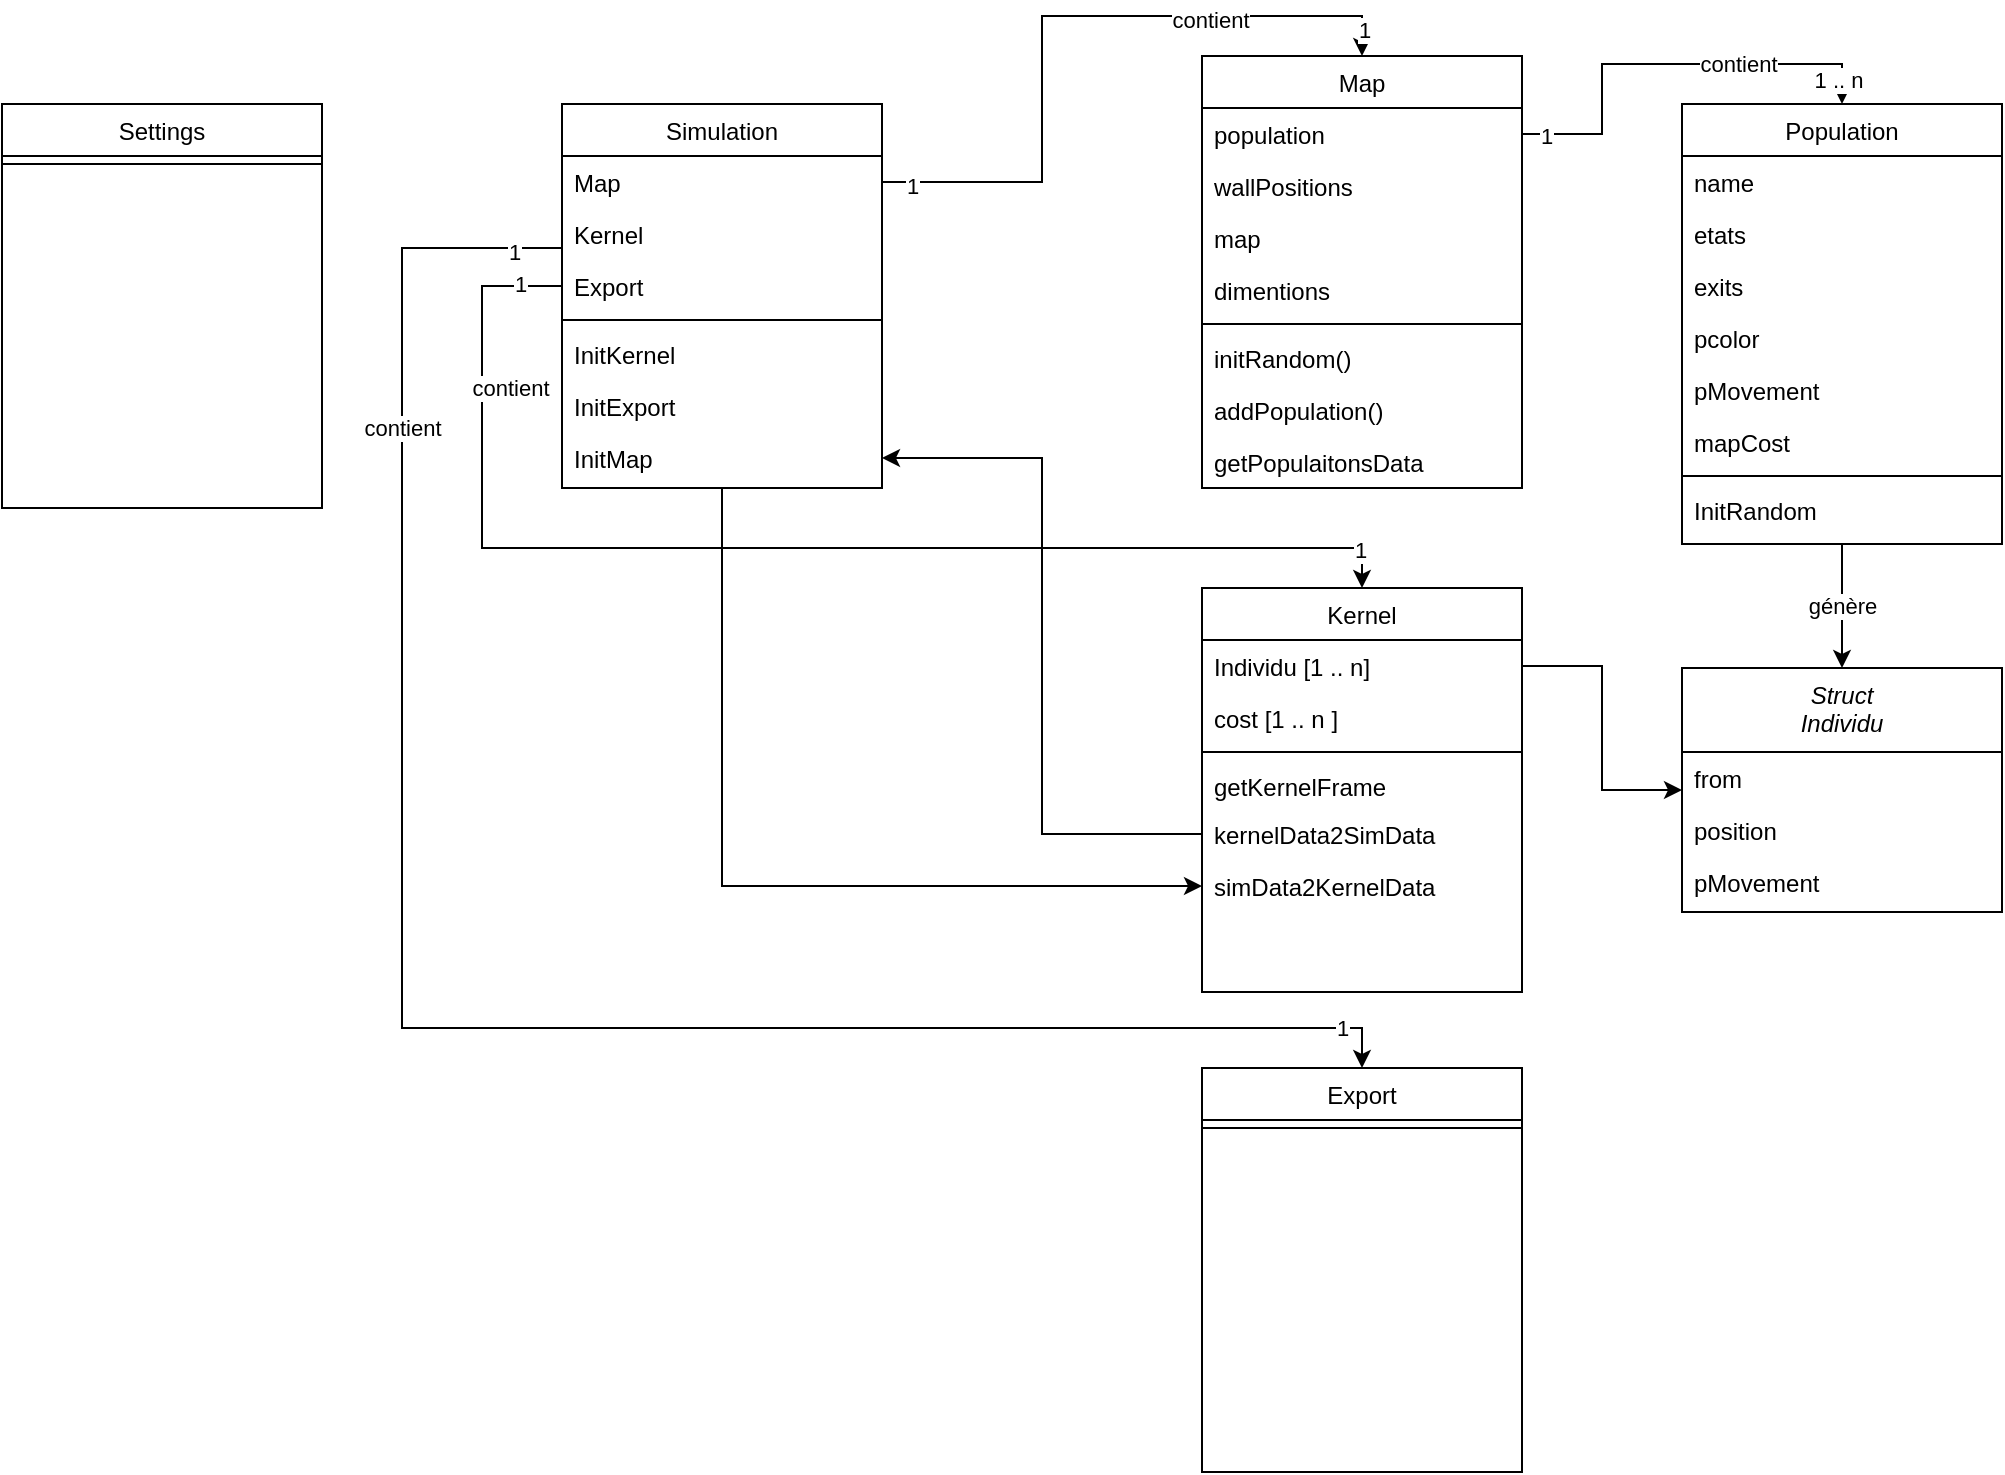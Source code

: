 <mxfile version="21.6.1" type="device">
  <diagram id="C5RBs43oDa-KdzZeNtuy" name="Page-1">
    <mxGraphModel dx="2021" dy="824" grid="1" gridSize="10" guides="1" tooltips="1" connect="1" arrows="1" fold="1" page="1" pageScale="1" pageWidth="827" pageHeight="1169" math="0" shadow="0">
      <root>
        <mxCell id="WIyWlLk6GJQsqaUBKTNV-0" />
        <mxCell id="WIyWlLk6GJQsqaUBKTNV-1" parent="WIyWlLk6GJQsqaUBKTNV-0" />
        <mxCell id="oUPcQ8sLtJiS37KYUQau-78" value="génère" style="edgeStyle=orthogonalEdgeStyle;rounded=0;orthogonalLoop=1;jettySize=auto;html=1;entryX=0.5;entryY=0;entryDx=0;entryDy=0;" parent="WIyWlLk6GJQsqaUBKTNV-1" source="zkfFHV4jXpPFQw0GAbJ--6" target="oUPcQ8sLtJiS37KYUQau-69" edge="1">
          <mxGeometry relative="1" as="geometry" />
        </mxCell>
        <mxCell id="zkfFHV4jXpPFQw0GAbJ--6" value="Population" style="swimlane;fontStyle=0;align=center;verticalAlign=top;childLayout=stackLayout;horizontal=1;startSize=26;horizontalStack=0;resizeParent=1;resizeLast=0;collapsible=1;marginBottom=0;rounded=0;shadow=0;strokeWidth=1;" parent="WIyWlLk6GJQsqaUBKTNV-1" vertex="1">
          <mxGeometry x="160" y="118" width="160" height="220" as="geometry">
            <mxRectangle x="130" y="380" width="160" height="26" as="alternateBounds" />
          </mxGeometry>
        </mxCell>
        <mxCell id="zkfFHV4jXpPFQw0GAbJ--7" value="name" style="text;align=left;verticalAlign=top;spacingLeft=4;spacingRight=4;overflow=hidden;rotatable=0;points=[[0,0.5],[1,0.5]];portConstraint=eastwest;" parent="zkfFHV4jXpPFQw0GAbJ--6" vertex="1">
          <mxGeometry y="26" width="160" height="26" as="geometry" />
        </mxCell>
        <mxCell id="zkfFHV4jXpPFQw0GAbJ--8" value="etats" style="text;align=left;verticalAlign=top;spacingLeft=4;spacingRight=4;overflow=hidden;rotatable=0;points=[[0,0.5],[1,0.5]];portConstraint=eastwest;rounded=0;shadow=0;html=0;" parent="zkfFHV4jXpPFQw0GAbJ--6" vertex="1">
          <mxGeometry y="52" width="160" height="26" as="geometry" />
        </mxCell>
        <mxCell id="oUPcQ8sLtJiS37KYUQau-1" value="exits" style="text;align=left;verticalAlign=top;spacingLeft=4;spacingRight=4;overflow=hidden;rotatable=0;points=[[0,0.5],[1,0.5]];portConstraint=eastwest;rounded=0;shadow=0;html=0;" parent="zkfFHV4jXpPFQw0GAbJ--6" vertex="1">
          <mxGeometry y="78" width="160" height="26" as="geometry" />
        </mxCell>
        <mxCell id="oUPcQ8sLtJiS37KYUQau-4" value="pcolor" style="text;align=left;verticalAlign=top;spacingLeft=4;spacingRight=4;overflow=hidden;rotatable=0;points=[[0,0.5],[1,0.5]];portConstraint=eastwest;rounded=0;shadow=0;html=0;" parent="zkfFHV4jXpPFQw0GAbJ--6" vertex="1">
          <mxGeometry y="104" width="160" height="26" as="geometry" />
        </mxCell>
        <mxCell id="oUPcQ8sLtJiS37KYUQau-3" value="pMovement" style="text;align=left;verticalAlign=top;spacingLeft=4;spacingRight=4;overflow=hidden;rotatable=0;points=[[0,0.5],[1,0.5]];portConstraint=eastwest;rounded=0;shadow=0;html=0;" parent="zkfFHV4jXpPFQw0GAbJ--6" vertex="1">
          <mxGeometry y="130" width="160" height="26" as="geometry" />
        </mxCell>
        <mxCell id="oUPcQ8sLtJiS37KYUQau-2" value="mapCost" style="text;align=left;verticalAlign=top;spacingLeft=4;spacingRight=4;overflow=hidden;rotatable=0;points=[[0,0.5],[1,0.5]];portConstraint=eastwest;rounded=0;shadow=0;html=0;" parent="zkfFHV4jXpPFQw0GAbJ--6" vertex="1">
          <mxGeometry y="156" width="160" height="26" as="geometry" />
        </mxCell>
        <mxCell id="zkfFHV4jXpPFQw0GAbJ--9" value="" style="line;html=1;strokeWidth=1;align=left;verticalAlign=middle;spacingTop=-1;spacingLeft=3;spacingRight=3;rotatable=0;labelPosition=right;points=[];portConstraint=eastwest;" parent="zkfFHV4jXpPFQw0GAbJ--6" vertex="1">
          <mxGeometry y="182" width="160" height="8" as="geometry" />
        </mxCell>
        <mxCell id="oUPcQ8sLtJiS37KYUQau-14" value="InitRandom" style="text;align=left;verticalAlign=top;spacingLeft=4;spacingRight=4;overflow=hidden;rotatable=0;points=[[0,0.5],[1,0.5]];portConstraint=eastwest;rounded=0;shadow=0;html=0;" parent="zkfFHV4jXpPFQw0GAbJ--6" vertex="1">
          <mxGeometry y="190" width="160" height="26" as="geometry" />
        </mxCell>
        <mxCell id="oUPcQ8sLtJiS37KYUQau-6" value="Map" style="swimlane;fontStyle=0;align=center;verticalAlign=top;childLayout=stackLayout;horizontal=1;startSize=26;horizontalStack=0;resizeParent=1;resizeLast=0;collapsible=1;marginBottom=0;rounded=0;shadow=0;strokeWidth=1;" parent="WIyWlLk6GJQsqaUBKTNV-1" vertex="1">
          <mxGeometry x="-80" y="94" width="160" height="216" as="geometry">
            <mxRectangle x="130" y="380" width="160" height="26" as="alternateBounds" />
          </mxGeometry>
        </mxCell>
        <mxCell id="oUPcQ8sLtJiS37KYUQau-7" value="population " style="text;align=left;verticalAlign=top;spacingLeft=4;spacingRight=4;overflow=hidden;rotatable=0;points=[[0,0.5],[1,0.5]];portConstraint=eastwest;" parent="oUPcQ8sLtJiS37KYUQau-6" vertex="1">
          <mxGeometry y="26" width="160" height="26" as="geometry" />
        </mxCell>
        <mxCell id="oUPcQ8sLtJiS37KYUQau-8" value="wallPositions" style="text;align=left;verticalAlign=top;spacingLeft=4;spacingRight=4;overflow=hidden;rotatable=0;points=[[0,0.5],[1,0.5]];portConstraint=eastwest;rounded=0;shadow=0;html=0;" parent="oUPcQ8sLtJiS37KYUQau-6" vertex="1">
          <mxGeometry y="52" width="160" height="26" as="geometry" />
        </mxCell>
        <mxCell id="oUPcQ8sLtJiS37KYUQau-9" value="map" style="text;align=left;verticalAlign=top;spacingLeft=4;spacingRight=4;overflow=hidden;rotatable=0;points=[[0,0.5],[1,0.5]];portConstraint=eastwest;rounded=0;shadow=0;html=0;" parent="oUPcQ8sLtJiS37KYUQau-6" vertex="1">
          <mxGeometry y="78" width="160" height="26" as="geometry" />
        </mxCell>
        <mxCell id="oUPcQ8sLtJiS37KYUQau-10" value="dimentions" style="text;align=left;verticalAlign=top;spacingLeft=4;spacingRight=4;overflow=hidden;rotatable=0;points=[[0,0.5],[1,0.5]];portConstraint=eastwest;rounded=0;shadow=0;html=0;" parent="oUPcQ8sLtJiS37KYUQau-6" vertex="1">
          <mxGeometry y="104" width="160" height="26" as="geometry" />
        </mxCell>
        <mxCell id="oUPcQ8sLtJiS37KYUQau-13" value="" style="line;html=1;strokeWidth=1;align=left;verticalAlign=middle;spacingTop=-1;spacingLeft=3;spacingRight=3;rotatable=0;labelPosition=right;points=[];portConstraint=eastwest;" parent="oUPcQ8sLtJiS37KYUQau-6" vertex="1">
          <mxGeometry y="130" width="160" height="8" as="geometry" />
        </mxCell>
        <mxCell id="oUPcQ8sLtJiS37KYUQau-15" value="initRandom()" style="text;align=left;verticalAlign=top;spacingLeft=4;spacingRight=4;overflow=hidden;rotatable=0;points=[[0,0.5],[1,0.5]];portConstraint=eastwest;rounded=0;shadow=0;html=0;" parent="oUPcQ8sLtJiS37KYUQau-6" vertex="1">
          <mxGeometry y="138" width="160" height="26" as="geometry" />
        </mxCell>
        <mxCell id="oUPcQ8sLtJiS37KYUQau-16" value="addPopulation()" style="text;align=left;verticalAlign=top;spacingLeft=4;spacingRight=4;overflow=hidden;rotatable=0;points=[[0,0.5],[1,0.5]];portConstraint=eastwest;rounded=0;shadow=0;html=0;" parent="oUPcQ8sLtJiS37KYUQau-6" vertex="1">
          <mxGeometry y="164" width="160" height="26" as="geometry" />
        </mxCell>
        <mxCell id="oUPcQ8sLtJiS37KYUQau-67" value="getPopulaitonsData" style="text;align=left;verticalAlign=top;spacingLeft=4;spacingRight=4;overflow=hidden;rotatable=0;points=[[0,0.5],[1,0.5]];portConstraint=eastwest;rounded=0;shadow=0;html=0;" parent="oUPcQ8sLtJiS37KYUQau-6" vertex="1">
          <mxGeometry y="190" width="160" height="26" as="geometry" />
        </mxCell>
        <mxCell id="oUPcQ8sLtJiS37KYUQau-17" style="edgeStyle=orthogonalEdgeStyle;rounded=0;orthogonalLoop=1;jettySize=auto;html=1;entryX=0.5;entryY=0;entryDx=0;entryDy=0;" parent="WIyWlLk6GJQsqaUBKTNV-1" source="oUPcQ8sLtJiS37KYUQau-7" target="zkfFHV4jXpPFQw0GAbJ--6" edge="1">
          <mxGeometry relative="1" as="geometry" />
        </mxCell>
        <mxCell id="oUPcQ8sLtJiS37KYUQau-18" value="contient" style="edgeLabel;html=1;align=center;verticalAlign=middle;resizable=0;points=[];" parent="oUPcQ8sLtJiS37KYUQau-17" vertex="1" connectable="0">
          <mxGeometry x="0.331" relative="1" as="geometry">
            <mxPoint as="offset" />
          </mxGeometry>
        </mxCell>
        <mxCell id="oUPcQ8sLtJiS37KYUQau-19" value="1" style="edgeLabel;html=1;align=center;verticalAlign=middle;resizable=0;points=[];" parent="oUPcQ8sLtJiS37KYUQau-17" vertex="1" connectable="0">
          <mxGeometry x="-0.888" y="-1" relative="1" as="geometry">
            <mxPoint as="offset" />
          </mxGeometry>
        </mxCell>
        <mxCell id="oUPcQ8sLtJiS37KYUQau-20" value="1 .. n" style="edgeLabel;html=1;align=center;verticalAlign=middle;resizable=0;points=[];" parent="oUPcQ8sLtJiS37KYUQau-17" vertex="1" connectable="0">
          <mxGeometry x="0.888" y="-2" relative="1" as="geometry">
            <mxPoint as="offset" />
          </mxGeometry>
        </mxCell>
        <mxCell id="oUPcQ8sLtJiS37KYUQau-102" style="edgeStyle=orthogonalEdgeStyle;rounded=0;orthogonalLoop=1;jettySize=auto;html=1;entryX=0;entryY=0.5;entryDx=0;entryDy=0;" parent="WIyWlLk6GJQsqaUBKTNV-1" source="oUPcQ8sLtJiS37KYUQau-23" target="oUPcQ8sLtJiS37KYUQau-89" edge="1">
          <mxGeometry relative="1" as="geometry" />
        </mxCell>
        <mxCell id="oUPcQ8sLtJiS37KYUQau-23" value="Simulation" style="swimlane;fontStyle=0;align=center;verticalAlign=top;childLayout=stackLayout;horizontal=1;startSize=26;horizontalStack=0;resizeParent=1;resizeLast=0;collapsible=1;marginBottom=0;rounded=0;shadow=0;strokeWidth=1;" parent="WIyWlLk6GJQsqaUBKTNV-1" vertex="1">
          <mxGeometry x="-400" y="118" width="160" height="192" as="geometry">
            <mxRectangle x="130" y="380" width="160" height="26" as="alternateBounds" />
          </mxGeometry>
        </mxCell>
        <mxCell id="oUPcQ8sLtJiS37KYUQau-24" value="Map" style="text;align=left;verticalAlign=top;spacingLeft=4;spacingRight=4;overflow=hidden;rotatable=0;points=[[0,0.5],[1,0.5]];portConstraint=eastwest;" parent="oUPcQ8sLtJiS37KYUQau-23" vertex="1">
          <mxGeometry y="26" width="160" height="26" as="geometry" />
        </mxCell>
        <mxCell id="oUPcQ8sLtJiS37KYUQau-26" value="Kernel" style="text;align=left;verticalAlign=top;spacingLeft=4;spacingRight=4;overflow=hidden;rotatable=0;points=[[0,0.5],[1,0.5]];portConstraint=eastwest;rounded=0;shadow=0;html=0;" parent="oUPcQ8sLtJiS37KYUQau-23" vertex="1">
          <mxGeometry y="52" width="160" height="26" as="geometry" />
        </mxCell>
        <mxCell id="oUPcQ8sLtJiS37KYUQau-25" value="Export" style="text;align=left;verticalAlign=top;spacingLeft=4;spacingRight=4;overflow=hidden;rotatable=0;points=[[0,0.5],[1,0.5]];portConstraint=eastwest;rounded=0;shadow=0;html=0;" parent="oUPcQ8sLtJiS37KYUQau-23" vertex="1">
          <mxGeometry y="78" width="160" height="26" as="geometry" />
        </mxCell>
        <mxCell id="oUPcQ8sLtJiS37KYUQau-28" value="" style="line;html=1;strokeWidth=1;align=left;verticalAlign=middle;spacingTop=-1;spacingLeft=3;spacingRight=3;rotatable=0;labelPosition=right;points=[];portConstraint=eastwest;" parent="oUPcQ8sLtJiS37KYUQau-23" vertex="1">
          <mxGeometry y="104" width="160" height="8" as="geometry" />
        </mxCell>
        <mxCell id="oUPcQ8sLtJiS37KYUQau-58" value="InitKernel" style="text;align=left;verticalAlign=top;spacingLeft=4;spacingRight=4;overflow=hidden;rotatable=0;points=[[0,0.5],[1,0.5]];portConstraint=eastwest;rounded=0;shadow=0;html=0;" parent="oUPcQ8sLtJiS37KYUQau-23" vertex="1">
          <mxGeometry y="112" width="160" height="26" as="geometry" />
        </mxCell>
        <mxCell id="oUPcQ8sLtJiS37KYUQau-59" value="InitExport" style="text;align=left;verticalAlign=top;spacingLeft=4;spacingRight=4;overflow=hidden;rotatable=0;points=[[0,0.5],[1,0.5]];portConstraint=eastwest;rounded=0;shadow=0;html=0;" parent="oUPcQ8sLtJiS37KYUQau-23" vertex="1">
          <mxGeometry y="138" width="160" height="26" as="geometry" />
        </mxCell>
        <mxCell id="oUPcQ8sLtJiS37KYUQau-60" value="InitMap" style="text;align=left;verticalAlign=top;spacingLeft=4;spacingRight=4;overflow=hidden;rotatable=0;points=[[0,0.5],[1,0.5]];portConstraint=eastwest;rounded=0;shadow=0;html=0;" parent="oUPcQ8sLtJiS37KYUQau-23" vertex="1">
          <mxGeometry y="164" width="160" height="26" as="geometry" />
        </mxCell>
        <mxCell id="oUPcQ8sLtJiS37KYUQau-31" value="Kernel" style="swimlane;fontStyle=0;align=center;verticalAlign=top;childLayout=stackLayout;horizontal=1;startSize=26;horizontalStack=0;resizeParent=1;resizeLast=0;collapsible=1;marginBottom=0;rounded=0;shadow=0;strokeWidth=1;" parent="WIyWlLk6GJQsqaUBKTNV-1" vertex="1">
          <mxGeometry x="-80" y="360" width="160" height="202" as="geometry">
            <mxRectangle x="130" y="380" width="160" height="26" as="alternateBounds" />
          </mxGeometry>
        </mxCell>
        <mxCell id="oUPcQ8sLtJiS37KYUQau-95" value="Individu [1 .. n]" style="text;align=left;verticalAlign=top;spacingLeft=4;spacingRight=4;overflow=hidden;rotatable=0;points=[[0,0.5],[1,0.5]];portConstraint=eastwest;rounded=0;shadow=0;html=0;" parent="oUPcQ8sLtJiS37KYUQau-31" vertex="1">
          <mxGeometry y="26" width="160" height="26" as="geometry" />
        </mxCell>
        <mxCell id="oUPcQ8sLtJiS37KYUQau-96" value="cost [1 .. n ]" style="text;align=left;verticalAlign=top;spacingLeft=4;spacingRight=4;overflow=hidden;rotatable=0;points=[[0,0.5],[1,0.5]];portConstraint=eastwest;rounded=0;shadow=0;html=0;" parent="oUPcQ8sLtJiS37KYUQau-31" vertex="1">
          <mxGeometry y="52" width="160" height="26" as="geometry" />
        </mxCell>
        <mxCell id="oUPcQ8sLtJiS37KYUQau-36" value="" style="line;html=1;strokeWidth=1;align=left;verticalAlign=middle;spacingTop=-1;spacingLeft=3;spacingRight=3;rotatable=0;labelPosition=right;points=[];portConstraint=eastwest;" parent="oUPcQ8sLtJiS37KYUQau-31" vertex="1">
          <mxGeometry y="78" width="160" height="8" as="geometry" />
        </mxCell>
        <mxCell id="oUPcQ8sLtJiS37KYUQau-64" value="getKernelFrame" style="text;align=left;verticalAlign=top;spacingLeft=4;spacingRight=4;overflow=hidden;rotatable=0;points=[[0,0.5],[1,0.5]];portConstraint=eastwest;rounded=0;shadow=0;html=0;" parent="oUPcQ8sLtJiS37KYUQau-31" vertex="1">
          <mxGeometry y="86" width="160" height="24" as="geometry" />
        </mxCell>
        <mxCell id="oUPcQ8sLtJiS37KYUQau-81" value="kernelData2SimData" style="text;align=left;verticalAlign=top;spacingLeft=4;spacingRight=4;overflow=hidden;rotatable=0;points=[[0,0.5],[1,0.5]];portConstraint=eastwest;rounded=0;shadow=0;html=0;" parent="oUPcQ8sLtJiS37KYUQau-31" vertex="1">
          <mxGeometry y="110" width="160" height="26" as="geometry" />
        </mxCell>
        <mxCell id="oUPcQ8sLtJiS37KYUQau-89" value="simData2KernelData" style="text;align=left;verticalAlign=top;spacingLeft=4;spacingRight=4;overflow=hidden;rotatable=0;points=[[0,0.5],[1,0.5]];portConstraint=eastwest;rounded=0;shadow=0;html=0;" parent="oUPcQ8sLtJiS37KYUQau-31" vertex="1">
          <mxGeometry y="136" width="160" height="26" as="geometry" />
        </mxCell>
        <mxCell id="oUPcQ8sLtJiS37KYUQau-39" value="Export" style="swimlane;fontStyle=0;align=center;verticalAlign=top;childLayout=stackLayout;horizontal=1;startSize=26;horizontalStack=0;resizeParent=1;resizeLast=0;collapsible=1;marginBottom=0;rounded=0;shadow=0;strokeWidth=1;" parent="WIyWlLk6GJQsqaUBKTNV-1" vertex="1">
          <mxGeometry x="-80" y="600" width="160" height="202" as="geometry">
            <mxRectangle x="130" y="380" width="160" height="26" as="alternateBounds" />
          </mxGeometry>
        </mxCell>
        <mxCell id="oUPcQ8sLtJiS37KYUQau-44" value="" style="line;html=1;strokeWidth=1;align=left;verticalAlign=middle;spacingTop=-1;spacingLeft=3;spacingRight=3;rotatable=0;labelPosition=right;points=[];portConstraint=eastwest;" parent="oUPcQ8sLtJiS37KYUQau-39" vertex="1">
          <mxGeometry y="26" width="160" height="8" as="geometry" />
        </mxCell>
        <mxCell id="oUPcQ8sLtJiS37KYUQau-47" style="edgeStyle=orthogonalEdgeStyle;rounded=0;orthogonalLoop=1;jettySize=auto;html=1;entryX=0.5;entryY=0;entryDx=0;entryDy=0;" parent="WIyWlLk6GJQsqaUBKTNV-1" source="oUPcQ8sLtJiS37KYUQau-24" target="oUPcQ8sLtJiS37KYUQau-6" edge="1">
          <mxGeometry relative="1" as="geometry" />
        </mxCell>
        <mxCell id="oUPcQ8sLtJiS37KYUQau-50" value="1" style="edgeLabel;html=1;align=center;verticalAlign=middle;resizable=0;points=[];" parent="oUPcQ8sLtJiS37KYUQau-47" vertex="1" connectable="0">
          <mxGeometry x="-0.912" y="-2" relative="1" as="geometry">
            <mxPoint as="offset" />
          </mxGeometry>
        </mxCell>
        <mxCell id="oUPcQ8sLtJiS37KYUQau-53" value="contient" style="edgeLabel;html=1;align=center;verticalAlign=middle;resizable=0;points=[];" parent="oUPcQ8sLtJiS37KYUQau-47" vertex="1" connectable="0">
          <mxGeometry x="0.436" y="-2" relative="1" as="geometry">
            <mxPoint as="offset" />
          </mxGeometry>
        </mxCell>
        <mxCell id="oUPcQ8sLtJiS37KYUQau-56" value="1" style="edgeLabel;html=1;align=center;verticalAlign=middle;resizable=0;points=[];" parent="oUPcQ8sLtJiS37KYUQau-47" vertex="1" connectable="0">
          <mxGeometry x="0.925" y="1" relative="1" as="geometry">
            <mxPoint as="offset" />
          </mxGeometry>
        </mxCell>
        <mxCell id="oUPcQ8sLtJiS37KYUQau-48" style="edgeStyle=orthogonalEdgeStyle;rounded=0;orthogonalLoop=1;jettySize=auto;html=1;entryX=0.5;entryY=0;entryDx=0;entryDy=0;" parent="WIyWlLk6GJQsqaUBKTNV-1" source="oUPcQ8sLtJiS37KYUQau-25" target="oUPcQ8sLtJiS37KYUQau-31" edge="1">
          <mxGeometry relative="1" as="geometry">
            <Array as="points">
              <mxPoint x="-440" y="209" />
              <mxPoint x="-440" y="340" />
              <mxPoint y="340" />
            </Array>
          </mxGeometry>
        </mxCell>
        <mxCell id="oUPcQ8sLtJiS37KYUQau-51" value="1" style="edgeLabel;html=1;align=center;verticalAlign=middle;resizable=0;points=[];" parent="oUPcQ8sLtJiS37KYUQau-48" vertex="1" connectable="0">
          <mxGeometry x="-0.933" y="-1" relative="1" as="geometry">
            <mxPoint as="offset" />
          </mxGeometry>
        </mxCell>
        <mxCell id="oUPcQ8sLtJiS37KYUQau-54" value="contient" style="edgeLabel;html=1;align=center;verticalAlign=middle;resizable=0;points=[];" parent="oUPcQ8sLtJiS37KYUQau-48" vertex="1" connectable="0">
          <mxGeometry x="-0.084" y="2" relative="1" as="geometry">
            <mxPoint x="-104" y="-78" as="offset" />
          </mxGeometry>
        </mxCell>
        <mxCell id="oUPcQ8sLtJiS37KYUQau-57" value="1" style="edgeLabel;html=1;align=center;verticalAlign=middle;resizable=0;points=[];" parent="oUPcQ8sLtJiS37KYUQau-48" vertex="1" connectable="0">
          <mxGeometry x="0.938" y="-1" relative="1" as="geometry">
            <mxPoint as="offset" />
          </mxGeometry>
        </mxCell>
        <mxCell id="oUPcQ8sLtJiS37KYUQau-49" value="1" style="edgeStyle=orthogonalEdgeStyle;rounded=0;orthogonalLoop=1;jettySize=auto;html=1;entryX=0.5;entryY=0;entryDx=0;entryDy=0;" parent="WIyWlLk6GJQsqaUBKTNV-1" source="oUPcQ8sLtJiS37KYUQau-26" target="oUPcQ8sLtJiS37KYUQau-39" edge="1">
          <mxGeometry x="0.937" relative="1" as="geometry">
            <Array as="points">
              <mxPoint x="-480" y="190" />
              <mxPoint x="-480" y="580" />
              <mxPoint y="580" />
            </Array>
            <mxPoint as="offset" />
          </mxGeometry>
        </mxCell>
        <mxCell id="oUPcQ8sLtJiS37KYUQau-52" value="1" style="edgeLabel;html=1;align=center;verticalAlign=middle;resizable=0;points=[];" parent="oUPcQ8sLtJiS37KYUQau-49" vertex="1" connectable="0">
          <mxGeometry x="-0.949" y="2" relative="1" as="geometry">
            <mxPoint as="offset" />
          </mxGeometry>
        </mxCell>
        <mxCell id="oUPcQ8sLtJiS37KYUQau-55" value="contient" style="edgeLabel;html=1;align=center;verticalAlign=middle;resizable=0;points=[];" parent="oUPcQ8sLtJiS37KYUQau-49" vertex="1" connectable="0">
          <mxGeometry x="-0.093" relative="1" as="geometry">
            <mxPoint y="-270" as="offset" />
          </mxGeometry>
        </mxCell>
        <mxCell id="oUPcQ8sLtJiS37KYUQau-61" value="Settings&#xa;" style="swimlane;fontStyle=0;align=center;verticalAlign=top;childLayout=stackLayout;horizontal=1;startSize=26;horizontalStack=0;resizeParent=1;resizeLast=0;collapsible=1;marginBottom=0;rounded=0;shadow=0;strokeWidth=1;" parent="WIyWlLk6GJQsqaUBKTNV-1" vertex="1">
          <mxGeometry x="-680" y="118" width="160" height="202" as="geometry">
            <mxRectangle x="130" y="380" width="160" height="26" as="alternateBounds" />
          </mxGeometry>
        </mxCell>
        <mxCell id="oUPcQ8sLtJiS37KYUQau-62" value="" style="line;html=1;strokeWidth=1;align=left;verticalAlign=middle;spacingTop=-1;spacingLeft=3;spacingRight=3;rotatable=0;labelPosition=right;points=[];portConstraint=eastwest;" parent="oUPcQ8sLtJiS37KYUQau-61" vertex="1">
          <mxGeometry y="26" width="160" height="8" as="geometry" />
        </mxCell>
        <mxCell id="oUPcQ8sLtJiS37KYUQau-69" value="Struct&#xa;Individu" style="swimlane;fontStyle=2;align=center;verticalAlign=top;childLayout=stackLayout;horizontal=1;startSize=42;horizontalStack=0;resizeParent=1;resizeLast=0;collapsible=1;marginBottom=0;rounded=0;shadow=0;strokeWidth=1;" parent="WIyWlLk6GJQsqaUBKTNV-1" vertex="1">
          <mxGeometry x="160" y="400" width="160" height="122" as="geometry">
            <mxRectangle x="130" y="380" width="160" height="26" as="alternateBounds" />
          </mxGeometry>
        </mxCell>
        <mxCell id="oUPcQ8sLtJiS37KYUQau-70" value="from" style="text;align=left;verticalAlign=top;spacingLeft=4;spacingRight=4;overflow=hidden;rotatable=0;points=[[0,0.5],[1,0.5]];portConstraint=eastwest;" parent="oUPcQ8sLtJiS37KYUQau-69" vertex="1">
          <mxGeometry y="42" width="160" height="26" as="geometry" />
        </mxCell>
        <mxCell id="oUPcQ8sLtJiS37KYUQau-71" value="position" style="text;align=left;verticalAlign=top;spacingLeft=4;spacingRight=4;overflow=hidden;rotatable=0;points=[[0,0.5],[1,0.5]];portConstraint=eastwest;rounded=0;shadow=0;html=0;" parent="oUPcQ8sLtJiS37KYUQau-69" vertex="1">
          <mxGeometry y="68" width="160" height="26" as="geometry" />
        </mxCell>
        <mxCell id="oUPcQ8sLtJiS37KYUQau-74" value="pMovement" style="text;align=left;verticalAlign=top;spacingLeft=4;spacingRight=4;overflow=hidden;rotatable=0;points=[[0,0.5],[1,0.5]];portConstraint=eastwest;rounded=0;shadow=0;html=0;" parent="oUPcQ8sLtJiS37KYUQau-69" vertex="1">
          <mxGeometry y="94" width="160" height="26" as="geometry" />
        </mxCell>
        <mxCell id="oUPcQ8sLtJiS37KYUQau-100" style="edgeStyle=orthogonalEdgeStyle;rounded=0;orthogonalLoop=1;jettySize=auto;html=1;exitX=0;exitY=0.5;exitDx=0;exitDy=0;entryX=1;entryY=0.5;entryDx=0;entryDy=0;" parent="WIyWlLk6GJQsqaUBKTNV-1" source="oUPcQ8sLtJiS37KYUQau-81" target="oUPcQ8sLtJiS37KYUQau-60" edge="1">
          <mxGeometry relative="1" as="geometry" />
        </mxCell>
        <mxCell id="oUPcQ8sLtJiS37KYUQau-103" style="edgeStyle=orthogonalEdgeStyle;rounded=0;orthogonalLoop=1;jettySize=auto;html=1;" parent="WIyWlLk6GJQsqaUBKTNV-1" source="oUPcQ8sLtJiS37KYUQau-95" target="oUPcQ8sLtJiS37KYUQau-69" edge="1">
          <mxGeometry relative="1" as="geometry" />
        </mxCell>
      </root>
    </mxGraphModel>
  </diagram>
</mxfile>
